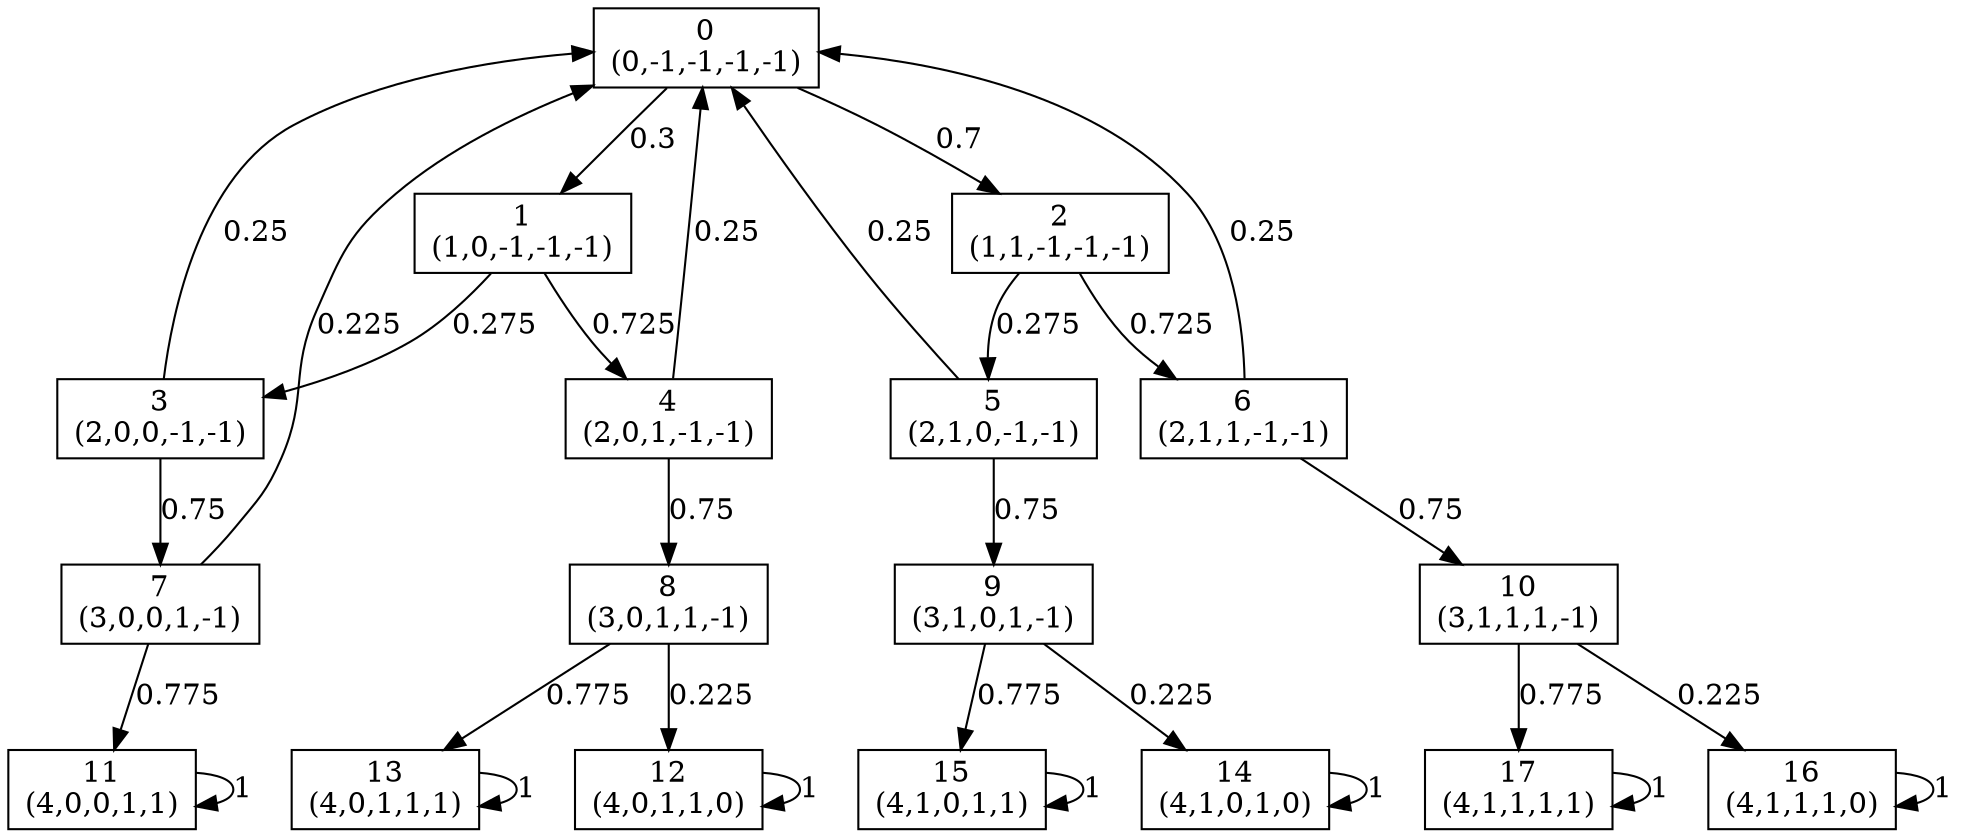 digraph P {
node [shape=box];
0 -> 1 [ label="0.3" ];
0 -> 2 [ label="0.7" ];
1 -> 3 [ label="0.275" ];
1 -> 4 [ label="0.725" ];
2 -> 5 [ label="0.275" ];
2 -> 6 [ label="0.725" ];
3 -> 0 [ label="0.25" ];
3 -> 7 [ label="0.75" ];
4 -> 0 [ label="0.25" ];
4 -> 8 [ label="0.75" ];
5 -> 0 [ label="0.25" ];
5 -> 9 [ label="0.75" ];
6 -> 0 [ label="0.25" ];
6 -> 10 [ label="0.75" ];
7 -> 0 [ label="0.225" ];
7 -> 11 [ label="0.775" ];
8 -> 12 [ label="0.225" ];
8 -> 13 [ label="0.775" ];
9 -> 14 [ label="0.225" ];
9 -> 15 [ label="0.775" ];
10 -> 16 [ label="0.225" ];
10 -> 17 [ label="0.775" ];
11 -> 11 [ label="1" ];
12 -> 12 [ label="1" ];
13 -> 13 [ label="1" ];
14 -> 14 [ label="1" ];
15 -> 15 [ label="1" ];
16 -> 16 [ label="1" ];
17 -> 17 [ label="1" ];
0 [label="0\n(0,-1,-1,-1,-1)"];
1 [label="1\n(1,0,-1,-1,-1)"];
2 [label="2\n(1,1,-1,-1,-1)"];
3 [label="3\n(2,0,0,-1,-1)"];
4 [label="4\n(2,0,1,-1,-1)"];
5 [label="5\n(2,1,0,-1,-1)"];
6 [label="6\n(2,1,1,-1,-1)"];
7 [label="7\n(3,0,0,1,-1)"];
8 [label="8\n(3,0,1,1,-1)"];
9 [label="9\n(3,1,0,1,-1)"];
10 [label="10\n(3,1,1,1,-1)"];
11 [label="11\n(4,0,0,1,1)"];
12 [label="12\n(4,0,1,1,0)"];
13 [label="13\n(4,0,1,1,1)"];
14 [label="14\n(4,1,0,1,0)"];
15 [label="15\n(4,1,0,1,1)"];
16 [label="16\n(4,1,1,1,0)"];
17 [label="17\n(4,1,1,1,1)"];
}
